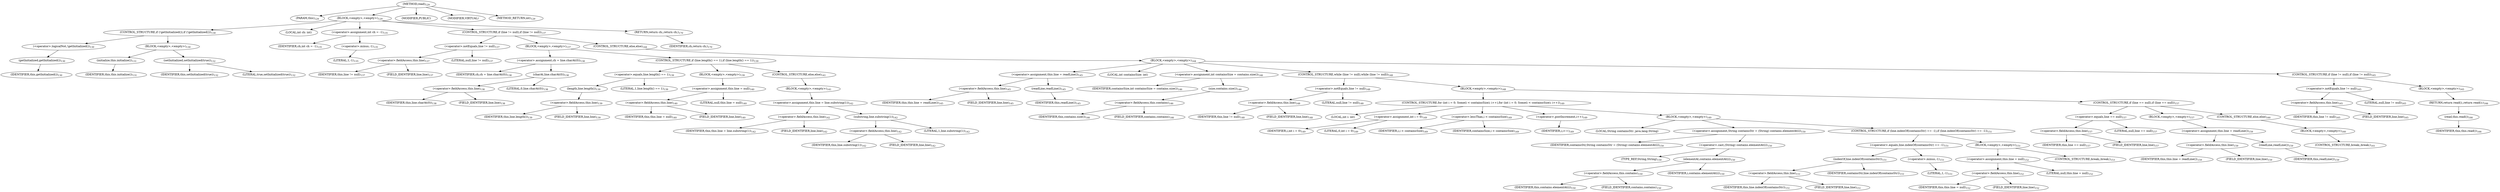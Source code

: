 digraph "read" {  
"96" [label = <(METHOD,read)<SUB>129</SUB>> ]
"8" [label = <(PARAM,this)<SUB>129</SUB>> ]
"97" [label = <(BLOCK,&lt;empty&gt;,&lt;empty&gt;)<SUB>129</SUB>> ]
"98" [label = <(CONTROL_STRUCTURE,if (!getInitialized()),if (!getInitialized()))<SUB>130</SUB>> ]
"99" [label = <(&lt;operator&gt;.logicalNot,!getInitialized())<SUB>130</SUB>> ]
"100" [label = <(getInitialized,getInitialized())<SUB>130</SUB>> ]
"7" [label = <(IDENTIFIER,this,getInitialized())<SUB>130</SUB>> ]
"101" [label = <(BLOCK,&lt;empty&gt;,&lt;empty&gt;)<SUB>130</SUB>> ]
"102" [label = <(initialize,this.initialize())<SUB>131</SUB>> ]
"9" [label = <(IDENTIFIER,this,this.initialize())<SUB>131</SUB>> ]
"103" [label = <(setInitialized,setInitialized(true))<SUB>132</SUB>> ]
"10" [label = <(IDENTIFIER,this,setInitialized(true))<SUB>132</SUB>> ]
"104" [label = <(LITERAL,true,setInitialized(true))<SUB>132</SUB>> ]
"105" [label = <(LOCAL,int ch: int)> ]
"106" [label = <(&lt;operator&gt;.assignment,int ch = -1)<SUB>135</SUB>> ]
"107" [label = <(IDENTIFIER,ch,int ch = -1)<SUB>135</SUB>> ]
"108" [label = <(&lt;operator&gt;.minus,-1)<SUB>135</SUB>> ]
"109" [label = <(LITERAL,1,-1)<SUB>135</SUB>> ]
"110" [label = <(CONTROL_STRUCTURE,if (line != null),if (line != null))<SUB>137</SUB>> ]
"111" [label = <(&lt;operator&gt;.notEquals,line != null)<SUB>137</SUB>> ]
"112" [label = <(&lt;operator&gt;.fieldAccess,this.line)<SUB>137</SUB>> ]
"113" [label = <(IDENTIFIER,this,line != null)<SUB>137</SUB>> ]
"114" [label = <(FIELD_IDENTIFIER,line,line)<SUB>137</SUB>> ]
"115" [label = <(LITERAL,null,line != null)<SUB>137</SUB>> ]
"116" [label = <(BLOCK,&lt;empty&gt;,&lt;empty&gt;)<SUB>137</SUB>> ]
"117" [label = <(&lt;operator&gt;.assignment,ch = line.charAt(0))<SUB>138</SUB>> ]
"118" [label = <(IDENTIFIER,ch,ch = line.charAt(0))<SUB>138</SUB>> ]
"119" [label = <(charAt,line.charAt(0))<SUB>138</SUB>> ]
"120" [label = <(&lt;operator&gt;.fieldAccess,this.line)<SUB>138</SUB>> ]
"121" [label = <(IDENTIFIER,this,line.charAt(0))<SUB>138</SUB>> ]
"122" [label = <(FIELD_IDENTIFIER,line,line)<SUB>138</SUB>> ]
"123" [label = <(LITERAL,0,line.charAt(0))<SUB>138</SUB>> ]
"124" [label = <(CONTROL_STRUCTURE,if (line.length() == 1),if (line.length() == 1))<SUB>139</SUB>> ]
"125" [label = <(&lt;operator&gt;.equals,line.length() == 1)<SUB>139</SUB>> ]
"126" [label = <(length,line.length())<SUB>139</SUB>> ]
"127" [label = <(&lt;operator&gt;.fieldAccess,this.line)<SUB>139</SUB>> ]
"128" [label = <(IDENTIFIER,this,line.length())<SUB>139</SUB>> ]
"129" [label = <(FIELD_IDENTIFIER,line,line)<SUB>139</SUB>> ]
"130" [label = <(LITERAL,1,line.length() == 1)<SUB>139</SUB>> ]
"131" [label = <(BLOCK,&lt;empty&gt;,&lt;empty&gt;)<SUB>139</SUB>> ]
"132" [label = <(&lt;operator&gt;.assignment,this.line = null)<SUB>140</SUB>> ]
"133" [label = <(&lt;operator&gt;.fieldAccess,this.line)<SUB>140</SUB>> ]
"134" [label = <(IDENTIFIER,this,this.line = null)<SUB>140</SUB>> ]
"135" [label = <(FIELD_IDENTIFIER,line,line)<SUB>140</SUB>> ]
"136" [label = <(LITERAL,null,this.line = null)<SUB>140</SUB>> ]
"137" [label = <(CONTROL_STRUCTURE,else,else)<SUB>141</SUB>> ]
"138" [label = <(BLOCK,&lt;empty&gt;,&lt;empty&gt;)<SUB>141</SUB>> ]
"139" [label = <(&lt;operator&gt;.assignment,this.line = line.substring(1))<SUB>142</SUB>> ]
"140" [label = <(&lt;operator&gt;.fieldAccess,this.line)<SUB>142</SUB>> ]
"141" [label = <(IDENTIFIER,this,this.line = line.substring(1))<SUB>142</SUB>> ]
"142" [label = <(FIELD_IDENTIFIER,line,line)<SUB>142</SUB>> ]
"143" [label = <(substring,line.substring(1))<SUB>142</SUB>> ]
"144" [label = <(&lt;operator&gt;.fieldAccess,this.line)<SUB>142</SUB>> ]
"145" [label = <(IDENTIFIER,this,line.substring(1))<SUB>142</SUB>> ]
"146" [label = <(FIELD_IDENTIFIER,line,line)<SUB>142</SUB>> ]
"147" [label = <(LITERAL,1,line.substring(1))<SUB>142</SUB>> ]
"148" [label = <(CONTROL_STRUCTURE,else,else)<SUB>144</SUB>> ]
"149" [label = <(BLOCK,&lt;empty&gt;,&lt;empty&gt;)<SUB>144</SUB>> ]
"150" [label = <(&lt;operator&gt;.assignment,this.line = readLine())<SUB>145</SUB>> ]
"151" [label = <(&lt;operator&gt;.fieldAccess,this.line)<SUB>145</SUB>> ]
"152" [label = <(IDENTIFIER,this,this.line = readLine())<SUB>145</SUB>> ]
"153" [label = <(FIELD_IDENTIFIER,line,line)<SUB>145</SUB>> ]
"154" [label = <(readLine,readLine())<SUB>145</SUB>> ]
"11" [label = <(IDENTIFIER,this,readLine())<SUB>145</SUB>> ]
"155" [label = <(LOCAL,int containsSize: int)> ]
"156" [label = <(&lt;operator&gt;.assignment,int containsSize = contains.size())<SUB>146</SUB>> ]
"157" [label = <(IDENTIFIER,containsSize,int containsSize = contains.size())<SUB>146</SUB>> ]
"158" [label = <(size,contains.size())<SUB>146</SUB>> ]
"159" [label = <(&lt;operator&gt;.fieldAccess,this.contains)<SUB>146</SUB>> ]
"160" [label = <(IDENTIFIER,this,contains.size())<SUB>146</SUB>> ]
"161" [label = <(FIELD_IDENTIFIER,contains,contains)<SUB>146</SUB>> ]
"162" [label = <(CONTROL_STRUCTURE,while (line != null),while (line != null))<SUB>148</SUB>> ]
"163" [label = <(&lt;operator&gt;.notEquals,line != null)<SUB>148</SUB>> ]
"164" [label = <(&lt;operator&gt;.fieldAccess,this.line)<SUB>148</SUB>> ]
"165" [label = <(IDENTIFIER,this,line != null)<SUB>148</SUB>> ]
"166" [label = <(FIELD_IDENTIFIER,line,line)<SUB>148</SUB>> ]
"167" [label = <(LITERAL,null,line != null)<SUB>148</SUB>> ]
"168" [label = <(BLOCK,&lt;empty&gt;,&lt;empty&gt;)<SUB>148</SUB>> ]
"169" [label = <(CONTROL_STRUCTURE,for (int i = 0; Some(i &lt; containsSize); i++),for (int i = 0; Some(i &lt; containsSize); i++))<SUB>149</SUB>> ]
"170" [label = <(LOCAL,int i: int)> ]
"171" [label = <(&lt;operator&gt;.assignment,int i = 0)<SUB>149</SUB>> ]
"172" [label = <(IDENTIFIER,i,int i = 0)<SUB>149</SUB>> ]
"173" [label = <(LITERAL,0,int i = 0)<SUB>149</SUB>> ]
"174" [label = <(&lt;operator&gt;.lessThan,i &lt; containsSize)<SUB>149</SUB>> ]
"175" [label = <(IDENTIFIER,i,i &lt; containsSize)<SUB>149</SUB>> ]
"176" [label = <(IDENTIFIER,containsSize,i &lt; containsSize)<SUB>149</SUB>> ]
"177" [label = <(&lt;operator&gt;.postIncrement,i++)<SUB>149</SUB>> ]
"178" [label = <(IDENTIFIER,i,i++)<SUB>149</SUB>> ]
"179" [label = <(BLOCK,&lt;empty&gt;,&lt;empty&gt;)<SUB>149</SUB>> ]
"180" [label = <(LOCAL,String containsStr: java.lang.String)> ]
"181" [label = <(&lt;operator&gt;.assignment,String containsStr = (String) contains.elementAt(i))<SUB>150</SUB>> ]
"182" [label = <(IDENTIFIER,containsStr,String containsStr = (String) contains.elementAt(i))<SUB>150</SUB>> ]
"183" [label = <(&lt;operator&gt;.cast,(String) contains.elementAt(i))<SUB>150</SUB>> ]
"184" [label = <(TYPE_REF,String,String)<SUB>150</SUB>> ]
"185" [label = <(elementAt,contains.elementAt(i))<SUB>150</SUB>> ]
"186" [label = <(&lt;operator&gt;.fieldAccess,this.contains)<SUB>150</SUB>> ]
"187" [label = <(IDENTIFIER,this,contains.elementAt(i))<SUB>150</SUB>> ]
"188" [label = <(FIELD_IDENTIFIER,contains,contains)<SUB>150</SUB>> ]
"189" [label = <(IDENTIFIER,i,contains.elementAt(i))<SUB>150</SUB>> ]
"190" [label = <(CONTROL_STRUCTURE,if (line.indexOf(containsStr) == -1),if (line.indexOf(containsStr) == -1))<SUB>151</SUB>> ]
"191" [label = <(&lt;operator&gt;.equals,line.indexOf(containsStr) == -1)<SUB>151</SUB>> ]
"192" [label = <(indexOf,line.indexOf(containsStr))<SUB>151</SUB>> ]
"193" [label = <(&lt;operator&gt;.fieldAccess,this.line)<SUB>151</SUB>> ]
"194" [label = <(IDENTIFIER,this,line.indexOf(containsStr))<SUB>151</SUB>> ]
"195" [label = <(FIELD_IDENTIFIER,line,line)<SUB>151</SUB>> ]
"196" [label = <(IDENTIFIER,containsStr,line.indexOf(containsStr))<SUB>151</SUB>> ]
"197" [label = <(&lt;operator&gt;.minus,-1)<SUB>151</SUB>> ]
"198" [label = <(LITERAL,1,-1)<SUB>151</SUB>> ]
"199" [label = <(BLOCK,&lt;empty&gt;,&lt;empty&gt;)<SUB>151</SUB>> ]
"200" [label = <(&lt;operator&gt;.assignment,this.line = null)<SUB>152</SUB>> ]
"201" [label = <(&lt;operator&gt;.fieldAccess,this.line)<SUB>152</SUB>> ]
"202" [label = <(IDENTIFIER,this,this.line = null)<SUB>152</SUB>> ]
"203" [label = <(FIELD_IDENTIFIER,line,line)<SUB>152</SUB>> ]
"204" [label = <(LITERAL,null,this.line = null)<SUB>152</SUB>> ]
"205" [label = <(CONTROL_STRUCTURE,break;,break;)<SUB>153</SUB>> ]
"206" [label = <(CONTROL_STRUCTURE,if (line == null),if (line == null))<SUB>157</SUB>> ]
"207" [label = <(&lt;operator&gt;.equals,line == null)<SUB>157</SUB>> ]
"208" [label = <(&lt;operator&gt;.fieldAccess,this.line)<SUB>157</SUB>> ]
"209" [label = <(IDENTIFIER,this,line == null)<SUB>157</SUB>> ]
"210" [label = <(FIELD_IDENTIFIER,line,line)<SUB>157</SUB>> ]
"211" [label = <(LITERAL,null,line == null)<SUB>157</SUB>> ]
"212" [label = <(BLOCK,&lt;empty&gt;,&lt;empty&gt;)<SUB>157</SUB>> ]
"213" [label = <(&lt;operator&gt;.assignment,this.line = readLine())<SUB>159</SUB>> ]
"214" [label = <(&lt;operator&gt;.fieldAccess,this.line)<SUB>159</SUB>> ]
"215" [label = <(IDENTIFIER,this,this.line = readLine())<SUB>159</SUB>> ]
"216" [label = <(FIELD_IDENTIFIER,line,line)<SUB>159</SUB>> ]
"217" [label = <(readLine,readLine())<SUB>159</SUB>> ]
"12" [label = <(IDENTIFIER,this,readLine())<SUB>159</SUB>> ]
"218" [label = <(CONTROL_STRUCTURE,else,else)<SUB>160</SUB>> ]
"219" [label = <(BLOCK,&lt;empty&gt;,&lt;empty&gt;)<SUB>160</SUB>> ]
"220" [label = <(CONTROL_STRUCTURE,break;,break;)<SUB>161</SUB>> ]
"221" [label = <(CONTROL_STRUCTURE,if (line != null),if (line != null))<SUB>165</SUB>> ]
"222" [label = <(&lt;operator&gt;.notEquals,line != null)<SUB>165</SUB>> ]
"223" [label = <(&lt;operator&gt;.fieldAccess,this.line)<SUB>165</SUB>> ]
"224" [label = <(IDENTIFIER,this,line != null)<SUB>165</SUB>> ]
"225" [label = <(FIELD_IDENTIFIER,line,line)<SUB>165</SUB>> ]
"226" [label = <(LITERAL,null,line != null)<SUB>165</SUB>> ]
"227" [label = <(BLOCK,&lt;empty&gt;,&lt;empty&gt;)<SUB>165</SUB>> ]
"228" [label = <(RETURN,return read();,return read();)<SUB>166</SUB>> ]
"229" [label = <(read,this.read())<SUB>166</SUB>> ]
"13" [label = <(IDENTIFIER,this,this.read())<SUB>166</SUB>> ]
"230" [label = <(RETURN,return ch;,return ch;)<SUB>170</SUB>> ]
"231" [label = <(IDENTIFIER,ch,return ch;)<SUB>170</SUB>> ]
"232" [label = <(MODIFIER,PUBLIC)> ]
"233" [label = <(MODIFIER,VIRTUAL)> ]
"234" [label = <(METHOD_RETURN,int)<SUB>129</SUB>> ]
  "96" -> "8" 
  "96" -> "97" 
  "96" -> "232" 
  "96" -> "233" 
  "96" -> "234" 
  "97" -> "98" 
  "97" -> "105" 
  "97" -> "106" 
  "97" -> "110" 
  "97" -> "230" 
  "98" -> "99" 
  "98" -> "101" 
  "99" -> "100" 
  "100" -> "7" 
  "101" -> "102" 
  "101" -> "103" 
  "102" -> "9" 
  "103" -> "10" 
  "103" -> "104" 
  "106" -> "107" 
  "106" -> "108" 
  "108" -> "109" 
  "110" -> "111" 
  "110" -> "116" 
  "110" -> "148" 
  "111" -> "112" 
  "111" -> "115" 
  "112" -> "113" 
  "112" -> "114" 
  "116" -> "117" 
  "116" -> "124" 
  "117" -> "118" 
  "117" -> "119" 
  "119" -> "120" 
  "119" -> "123" 
  "120" -> "121" 
  "120" -> "122" 
  "124" -> "125" 
  "124" -> "131" 
  "124" -> "137" 
  "125" -> "126" 
  "125" -> "130" 
  "126" -> "127" 
  "127" -> "128" 
  "127" -> "129" 
  "131" -> "132" 
  "132" -> "133" 
  "132" -> "136" 
  "133" -> "134" 
  "133" -> "135" 
  "137" -> "138" 
  "138" -> "139" 
  "139" -> "140" 
  "139" -> "143" 
  "140" -> "141" 
  "140" -> "142" 
  "143" -> "144" 
  "143" -> "147" 
  "144" -> "145" 
  "144" -> "146" 
  "148" -> "149" 
  "149" -> "150" 
  "149" -> "155" 
  "149" -> "156" 
  "149" -> "162" 
  "149" -> "221" 
  "150" -> "151" 
  "150" -> "154" 
  "151" -> "152" 
  "151" -> "153" 
  "154" -> "11" 
  "156" -> "157" 
  "156" -> "158" 
  "158" -> "159" 
  "159" -> "160" 
  "159" -> "161" 
  "162" -> "163" 
  "162" -> "168" 
  "163" -> "164" 
  "163" -> "167" 
  "164" -> "165" 
  "164" -> "166" 
  "168" -> "169" 
  "168" -> "206" 
  "169" -> "170" 
  "169" -> "171" 
  "169" -> "174" 
  "169" -> "177" 
  "169" -> "179" 
  "171" -> "172" 
  "171" -> "173" 
  "174" -> "175" 
  "174" -> "176" 
  "177" -> "178" 
  "179" -> "180" 
  "179" -> "181" 
  "179" -> "190" 
  "181" -> "182" 
  "181" -> "183" 
  "183" -> "184" 
  "183" -> "185" 
  "185" -> "186" 
  "185" -> "189" 
  "186" -> "187" 
  "186" -> "188" 
  "190" -> "191" 
  "190" -> "199" 
  "191" -> "192" 
  "191" -> "197" 
  "192" -> "193" 
  "192" -> "196" 
  "193" -> "194" 
  "193" -> "195" 
  "197" -> "198" 
  "199" -> "200" 
  "199" -> "205" 
  "200" -> "201" 
  "200" -> "204" 
  "201" -> "202" 
  "201" -> "203" 
  "206" -> "207" 
  "206" -> "212" 
  "206" -> "218" 
  "207" -> "208" 
  "207" -> "211" 
  "208" -> "209" 
  "208" -> "210" 
  "212" -> "213" 
  "213" -> "214" 
  "213" -> "217" 
  "214" -> "215" 
  "214" -> "216" 
  "217" -> "12" 
  "218" -> "219" 
  "219" -> "220" 
  "221" -> "222" 
  "221" -> "227" 
  "222" -> "223" 
  "222" -> "226" 
  "223" -> "224" 
  "223" -> "225" 
  "227" -> "228" 
  "228" -> "229" 
  "229" -> "13" 
  "230" -> "231" 
}
